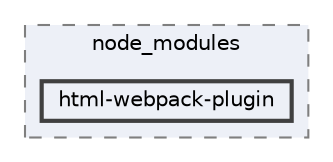 digraph "pkiclassroomrescheduler/src/main/frontend/node_modules/html-webpack-plugin"
{
 // LATEX_PDF_SIZE
  bgcolor="transparent";
  edge [fontname=Helvetica,fontsize=10,labelfontname=Helvetica,labelfontsize=10];
  node [fontname=Helvetica,fontsize=10,shape=box,height=0.2,width=0.4];
  compound=true
  subgraph clusterdir_72953eda66ccb3a2722c28e1c3e6c23b {
    graph [ bgcolor="#edf0f7", pencolor="grey50", label="node_modules", fontname=Helvetica,fontsize=10 style="filled,dashed", URL="dir_72953eda66ccb3a2722c28e1c3e6c23b.html",tooltip=""]
  dir_4baedb3218431c668c8c83ca0e0a6ac9 [label="html-webpack-plugin", fillcolor="#edf0f7", color="grey25", style="filled,bold", URL="dir_4baedb3218431c668c8c83ca0e0a6ac9.html",tooltip=""];
  }
}
